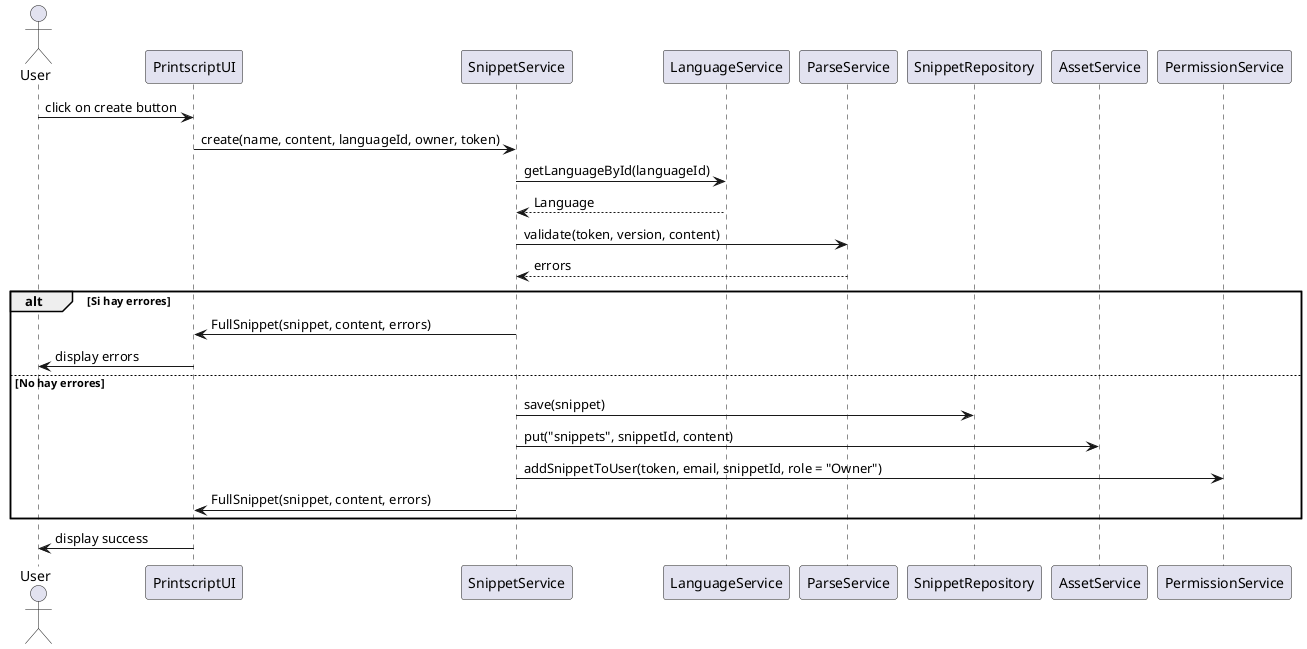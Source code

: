 @startuml

actor User

User -> PrintscriptUI: click on create button
PrintscriptUI -> SnippetService: create(name, content, languageId, owner, token)
SnippetService -> LanguageService: getLanguageById(languageId)
LanguageService --> SnippetService: Language
SnippetService -> ParseService: validate(token, version, content)
ParseService --> SnippetService: errors
alt Si hay errores
    SnippetService -> PrintscriptUI: FullSnippet(snippet, content, errors)
    PrintscriptUI -> User: display errors
else No hay errores
    SnippetService -> SnippetRepository: save(snippet)
    SnippetService -> AssetService: put("snippets", snippetId, content)
    SnippetService -> PermissionService: addSnippetToUser(token, email, snippetId, role = "Owner")
    SnippetService -> PrintscriptUI: FullSnippet(snippet, content, errors)
end
PrintscriptUI -> User: display success

@enduml
